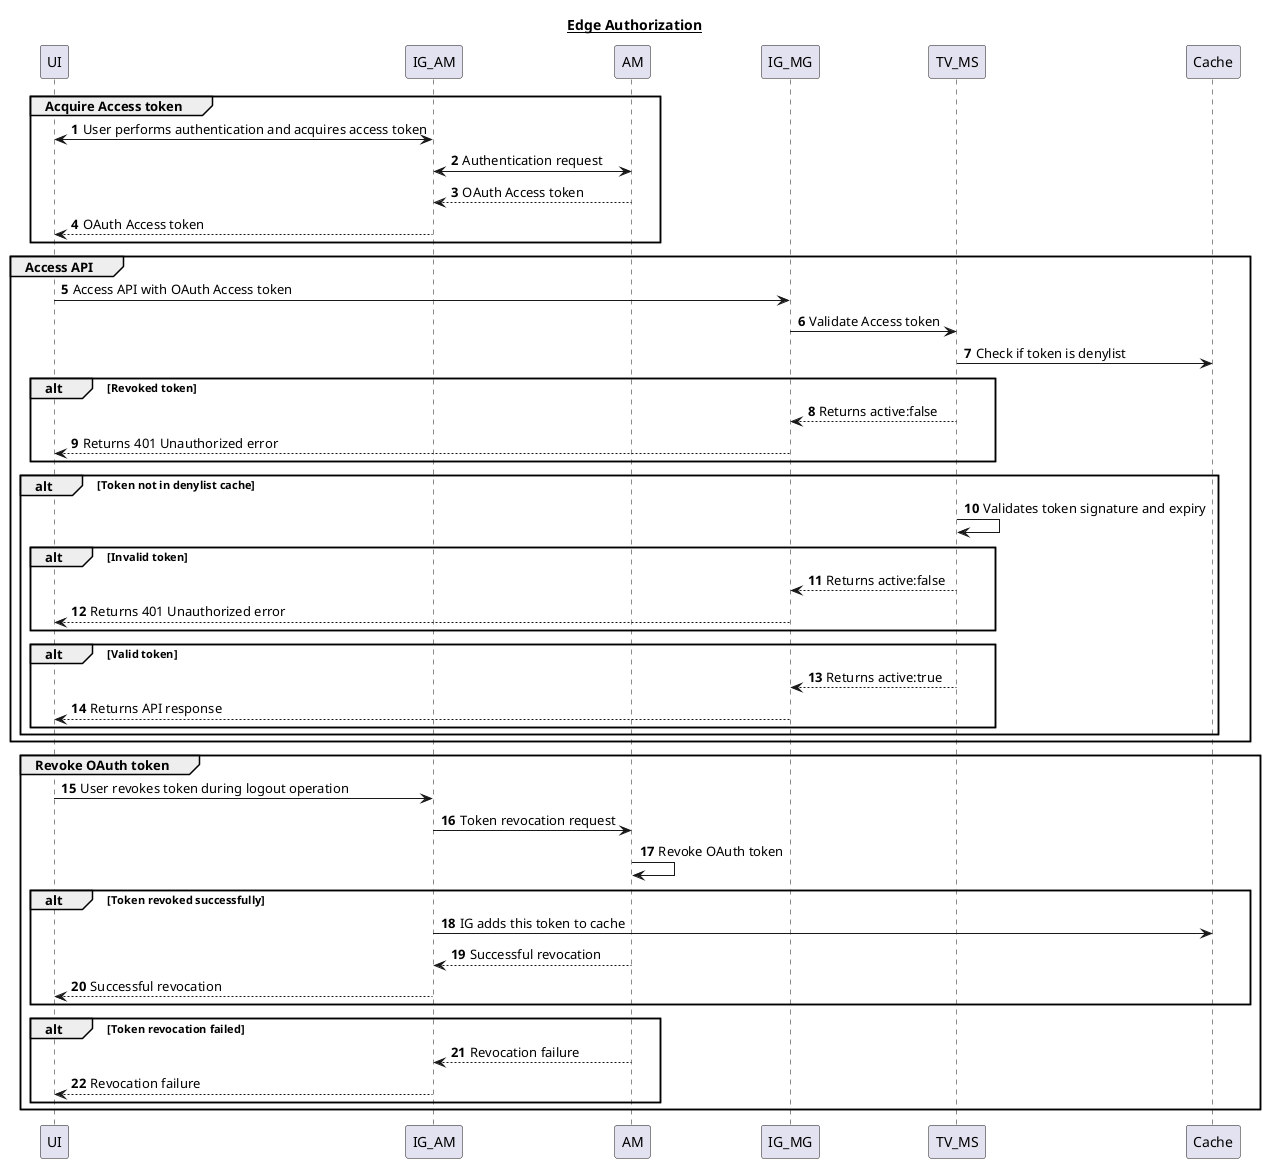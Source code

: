 @startuml
title __Edge Authorization__
autonumber

group Acquire Access token
UI<->IG_AM: User performs authentication and acquires access token
IG_AM<->AM: Authentication request
AM-->IG_AM: OAuth Access token
IG_AM-->UI: OAuth Access token
end

group Access API
UI->IG_MG: Access API with OAuth Access token
IG_MG->TV_MS: Validate Access token
TV_MS->Cache: Check if token is denylist
alt Revoked token
TV_MS-->IG_MG: Returns active:false
IG_MG-->UI: Returns 401 Unauthorized error
end
alt Token not in denylist cache
TV_MS->TV_MS: Validates token signature and expiry
alt Invalid token
TV_MS-->IG_MG: Returns active:false
IG_MG-->UI: Returns 401 Unauthorized error
end
alt Valid token
TV_MS-->IG_MG: Returns active:true
IG_MG-->UI: Returns API response
end
end
end

group Revoke OAuth token
UI->IG_AM: User revokes token during logout operation
IG_AM->AM: Token revocation request
AM->AM: Revoke OAuth token
alt Token revoked successfully
IG_AM->Cache: IG adds this token to cache
AM-->IG_AM: Successful revocation
IG_AM-->UI: Successful revocation
end
alt Token revocation failed
AM-->IG_AM: Revocation failure
IG_AM-->UI: Revocation failure
end
end

@enduml
